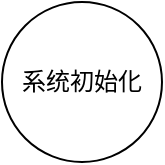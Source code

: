 <mxfile version="21.1.4" type="github">
  <diagram name="第 1 页" id="Ov6z6-J_8VN24Y0mYAsv">
    <mxGraphModel dx="1050" dy="581" grid="1" gridSize="10" guides="1" tooltips="1" connect="1" arrows="1" fold="1" page="1" pageScale="1" pageWidth="827" pageHeight="1169" math="0" shadow="0">
      <root>
        <mxCell id="0" />
        <mxCell id="1" parent="0" />
        <mxCell id="0mHNVSA0Z4p0JZN1M5dI-1" value="系统初始化" style="ellipse;whiteSpace=wrap;html=1;" vertex="1" parent="1">
          <mxGeometry x="160" y="70" width="80" height="80" as="geometry" />
        </mxCell>
      </root>
    </mxGraphModel>
  </diagram>
</mxfile>
